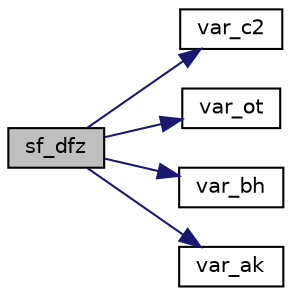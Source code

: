 digraph "sf_dfz"
{
  edge [fontname="Helvetica",fontsize="10",labelfontname="Helvetica",labelfontsize="10"];
  node [fontname="Helvetica",fontsize="10",shape=record];
  rankdir="LR";
  Node1 [label="sf_dfz",height=0.2,width=0.4,color="black", fillcolor="grey75", style="filled", fontcolor="black"];
  Node1 -> Node2 [color="midnightblue",fontsize="10",style="solid",fontname="Helvetica"];
  Node2 [label="var_c2",height=0.2,width=0.4,color="black", fillcolor="white", style="filled",URL="$f__ingy_8f.html#a1d19a7b7c0b50f7bcf8ff8861f3305fc"];
  Node1 -> Node3 [color="midnightblue",fontsize="10",style="solid",fontname="Helvetica"];
  Node3 [label="var_ot",height=0.2,width=0.4,color="black", fillcolor="white", style="filled",URL="$f__other_8f.html#a166ad81a1dbaff90fe0bf8aaa157465d"];
  Node1 -> Node4 [color="midnightblue",fontsize="10",style="solid",fontname="Helvetica"];
  Node4 [label="var_bh",height=0.2,width=0.4,color="black", fillcolor="white", style="filled",URL="$f__other_8f.html#a6c6ceeb04cc22f3b1d892c57da1028c8"];
  Node1 -> Node5 [color="midnightblue",fontsize="10",style="solid",fontname="Helvetica"];
  Node5 [label="var_ak",height=0.2,width=0.4,color="black", fillcolor="white", style="filled",URL="$f__alaska_8f.html#aa8c85e7c2ccc2aed918d36a29cd5f277"];
}
